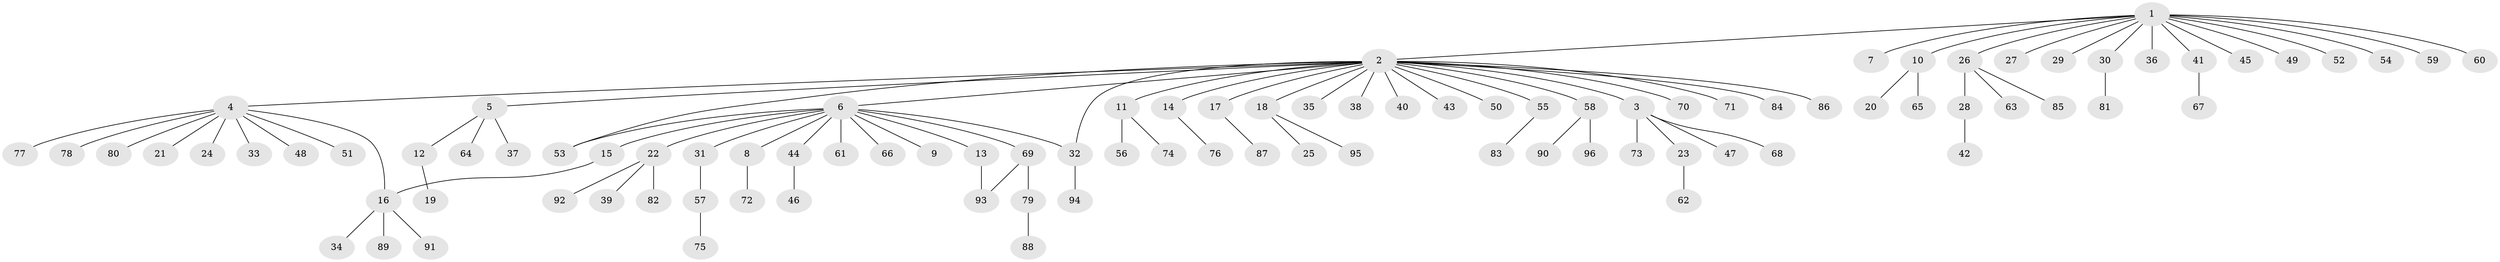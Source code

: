 // coarse degree distribution, {6: 0.025, 14: 0.025, 3: 0.125, 8: 0.025, 1: 0.575, 2: 0.225}
// Generated by graph-tools (version 1.1) at 2025/50/03/04/25 22:50:15]
// undirected, 96 vertices, 99 edges
graph export_dot {
  node [color=gray90,style=filled];
  1;
  2;
  3;
  4;
  5;
  6;
  7;
  8;
  9;
  10;
  11;
  12;
  13;
  14;
  15;
  16;
  17;
  18;
  19;
  20;
  21;
  22;
  23;
  24;
  25;
  26;
  27;
  28;
  29;
  30;
  31;
  32;
  33;
  34;
  35;
  36;
  37;
  38;
  39;
  40;
  41;
  42;
  43;
  44;
  45;
  46;
  47;
  48;
  49;
  50;
  51;
  52;
  53;
  54;
  55;
  56;
  57;
  58;
  59;
  60;
  61;
  62;
  63;
  64;
  65;
  66;
  67;
  68;
  69;
  70;
  71;
  72;
  73;
  74;
  75;
  76;
  77;
  78;
  79;
  80;
  81;
  82;
  83;
  84;
  85;
  86;
  87;
  88;
  89;
  90;
  91;
  92;
  93;
  94;
  95;
  96;
  1 -- 2;
  1 -- 7;
  1 -- 10;
  1 -- 26;
  1 -- 27;
  1 -- 29;
  1 -- 30;
  1 -- 36;
  1 -- 41;
  1 -- 45;
  1 -- 49;
  1 -- 52;
  1 -- 54;
  1 -- 59;
  1 -- 60;
  2 -- 3;
  2 -- 4;
  2 -- 5;
  2 -- 6;
  2 -- 11;
  2 -- 14;
  2 -- 17;
  2 -- 18;
  2 -- 32;
  2 -- 35;
  2 -- 38;
  2 -- 40;
  2 -- 43;
  2 -- 50;
  2 -- 53;
  2 -- 55;
  2 -- 58;
  2 -- 70;
  2 -- 71;
  2 -- 84;
  2 -- 86;
  3 -- 23;
  3 -- 47;
  3 -- 68;
  3 -- 73;
  4 -- 16;
  4 -- 21;
  4 -- 24;
  4 -- 33;
  4 -- 48;
  4 -- 51;
  4 -- 77;
  4 -- 78;
  4 -- 80;
  5 -- 12;
  5 -- 37;
  5 -- 64;
  6 -- 8;
  6 -- 9;
  6 -- 13;
  6 -- 15;
  6 -- 22;
  6 -- 31;
  6 -- 32;
  6 -- 44;
  6 -- 53;
  6 -- 61;
  6 -- 66;
  6 -- 69;
  8 -- 72;
  10 -- 20;
  10 -- 65;
  11 -- 56;
  11 -- 74;
  12 -- 19;
  13 -- 93;
  14 -- 76;
  15 -- 16;
  16 -- 34;
  16 -- 89;
  16 -- 91;
  17 -- 87;
  18 -- 25;
  18 -- 95;
  22 -- 39;
  22 -- 82;
  22 -- 92;
  23 -- 62;
  26 -- 28;
  26 -- 63;
  26 -- 85;
  28 -- 42;
  30 -- 81;
  31 -- 57;
  32 -- 94;
  41 -- 67;
  44 -- 46;
  55 -- 83;
  57 -- 75;
  58 -- 90;
  58 -- 96;
  69 -- 79;
  69 -- 93;
  79 -- 88;
}
